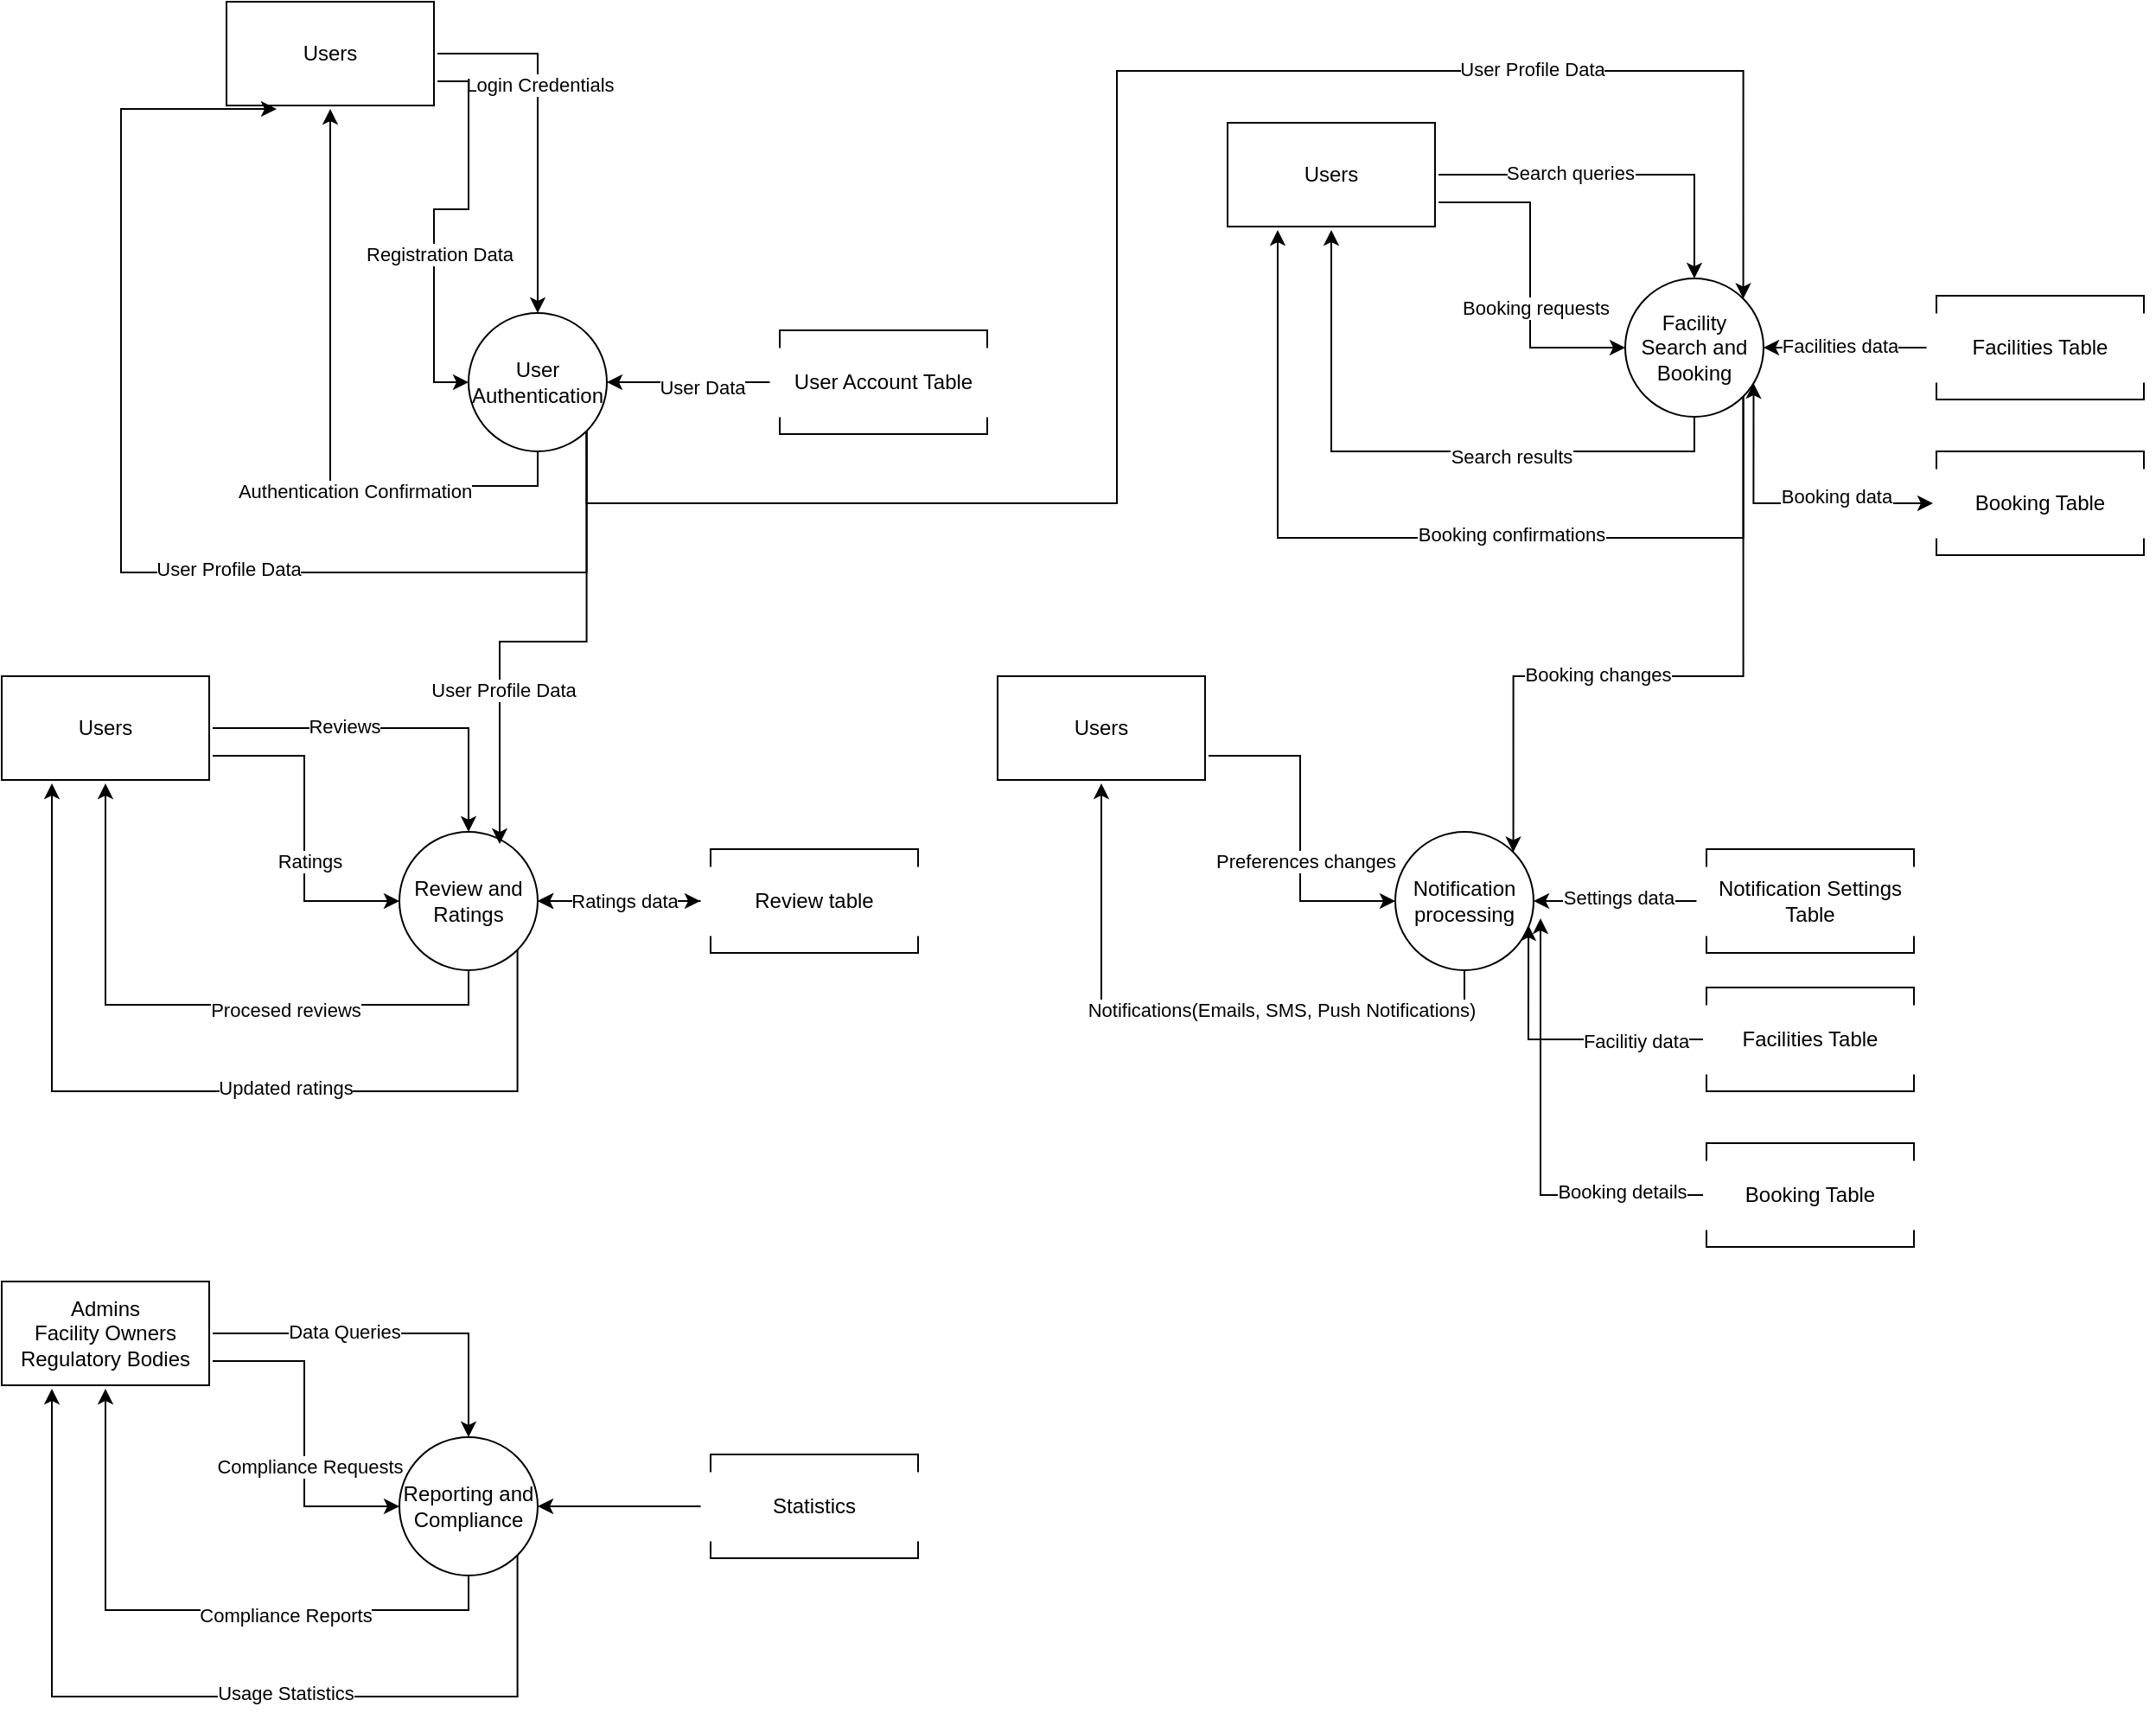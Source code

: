 <mxfile version="22.1.2" type="device">
  <diagram name="First-Level Decomposition" id="First-Level-Decomp">
    <mxGraphModel dx="831" dy="827" grid="1" gridSize="10" guides="1" tooltips="1" connect="1" arrows="1" fold="1" page="1" pageScale="1" pageWidth="850" pageHeight="1100" math="0" shadow="0">
      <root>
        <mxCell id="0" />
        <mxCell id="1" parent="0" />
        <mxCell id="nmgKvpfrz2pZRDxzoefQ-17" style="edgeStyle=orthogonalEdgeStyle;rounded=0;orthogonalLoop=1;jettySize=auto;html=1;exitX=1;exitY=0.5;exitDx=0;exitDy=0;" parent="1" source="nmgKvpfrz2pZRDxzoefQ-15" target="nmgKvpfrz2pZRDxzoefQ-16" edge="1">
          <mxGeometry relative="1" as="geometry" />
        </mxCell>
        <mxCell id="nmgKvpfrz2pZRDxzoefQ-20" value="Login Credentials" style="edgeLabel;html=1;align=center;verticalAlign=middle;resizable=0;points=[];" parent="nmgKvpfrz2pZRDxzoefQ-17" vertex="1" connectable="0">
          <mxGeometry x="-0.269" y="1" relative="1" as="geometry">
            <mxPoint as="offset" />
          </mxGeometry>
        </mxCell>
        <mxCell id="nmgKvpfrz2pZRDxzoefQ-18" style="edgeStyle=orthogonalEdgeStyle;rounded=0;orthogonalLoop=1;jettySize=auto;html=1;exitX=1;exitY=0.75;exitDx=0;exitDy=0;entryX=0;entryY=0.5;entryDx=0;entryDy=0;" parent="1" source="nmgKvpfrz2pZRDxzoefQ-15" target="nmgKvpfrz2pZRDxzoefQ-16" edge="1">
          <mxGeometry relative="1" as="geometry">
            <Array as="points">
              <mxPoint x="300" y="76" />
              <mxPoint x="300" y="150" />
              <mxPoint x="280" y="150" />
              <mxPoint x="280" y="250" />
            </Array>
          </mxGeometry>
        </mxCell>
        <mxCell id="nmgKvpfrz2pZRDxzoefQ-19" value="Registration Data" style="edgeLabel;html=1;align=center;verticalAlign=middle;resizable=0;points=[];" parent="nmgKvpfrz2pZRDxzoefQ-18" vertex="1" connectable="0">
          <mxGeometry x="0.188" y="3" relative="1" as="geometry">
            <mxPoint as="offset" />
          </mxGeometry>
        </mxCell>
        <mxCell id="nmgKvpfrz2pZRDxzoefQ-15" value="Users" style="rounded=0;whiteSpace=wrap;html=1;perimeterSpacing=2;" parent="1" vertex="1">
          <mxGeometry x="160" y="30" width="120" height="60" as="geometry" />
        </mxCell>
        <mxCell id="nmgKvpfrz2pZRDxzoefQ-21" style="edgeStyle=orthogonalEdgeStyle;rounded=0;orthogonalLoop=1;jettySize=auto;html=1;exitX=0.5;exitY=1;exitDx=0;exitDy=0;" parent="1" source="nmgKvpfrz2pZRDxzoefQ-16" target="nmgKvpfrz2pZRDxzoefQ-15" edge="1">
          <mxGeometry relative="1" as="geometry" />
        </mxCell>
        <mxCell id="nmgKvpfrz2pZRDxzoefQ-22" value="Authentication Confirmation" style="edgeLabel;html=1;align=center;verticalAlign=middle;resizable=0;points=[];" parent="nmgKvpfrz2pZRDxzoefQ-21" vertex="1" connectable="0">
          <mxGeometry x="-0.296" y="3" relative="1" as="geometry">
            <mxPoint as="offset" />
          </mxGeometry>
        </mxCell>
        <mxCell id="nmgKvpfrz2pZRDxzoefQ-23" style="edgeStyle=orthogonalEdgeStyle;rounded=0;orthogonalLoop=1;jettySize=auto;html=1;exitX=1;exitY=1;exitDx=0;exitDy=0;entryX=0.25;entryY=1;entryDx=0;entryDy=0;" parent="1" source="nmgKvpfrz2pZRDxzoefQ-16" target="nmgKvpfrz2pZRDxzoefQ-15" edge="1">
          <mxGeometry relative="1" as="geometry">
            <Array as="points">
              <mxPoint x="368" y="360" />
              <mxPoint x="99" y="360" />
            </Array>
          </mxGeometry>
        </mxCell>
        <mxCell id="nmgKvpfrz2pZRDxzoefQ-24" value="User Profile Data" style="edgeLabel;html=1;align=center;verticalAlign=middle;resizable=0;points=[];" parent="nmgKvpfrz2pZRDxzoefQ-23" vertex="1" connectable="0">
          <mxGeometry x="-0.183" y="-2" relative="1" as="geometry">
            <mxPoint as="offset" />
          </mxGeometry>
        </mxCell>
        <mxCell id="nmgKvpfrz2pZRDxzoefQ-126" style="edgeStyle=orthogonalEdgeStyle;rounded=0;orthogonalLoop=1;jettySize=auto;html=1;exitX=1;exitY=1;exitDx=0;exitDy=0;entryX=1;entryY=0;entryDx=0;entryDy=0;" parent="1" source="nmgKvpfrz2pZRDxzoefQ-16" target="nmgKvpfrz2pZRDxzoefQ-59" edge="1">
          <mxGeometry relative="1" as="geometry">
            <Array as="points">
              <mxPoint x="368" y="320" />
              <mxPoint x="675" y="320" />
              <mxPoint x="675" y="70" />
              <mxPoint x="1037" y="70" />
            </Array>
          </mxGeometry>
        </mxCell>
        <mxCell id="nmgKvpfrz2pZRDxzoefQ-127" value="User Profile Data" style="edgeLabel;html=1;align=center;verticalAlign=middle;resizable=0;points=[];" parent="nmgKvpfrz2pZRDxzoefQ-126" vertex="1" connectable="0">
          <mxGeometry x="0.535" y="1" relative="1" as="geometry">
            <mxPoint as="offset" />
          </mxGeometry>
        </mxCell>
        <mxCell id="nmgKvpfrz2pZRDxzoefQ-16" value="User Authentication" style="ellipse;whiteSpace=wrap;html=1;aspect=fixed;" parent="1" vertex="1">
          <mxGeometry x="300" y="210" width="80" height="80" as="geometry" />
        </mxCell>
        <mxCell id="nmgKvpfrz2pZRDxzoefQ-29" value="" style="edgeStyle=orthogonalEdgeStyle;rounded=0;orthogonalLoop=1;jettySize=auto;html=1;startArrow=none;startFill=0;" parent="1" source="nmgKvpfrz2pZRDxzoefQ-25" target="nmgKvpfrz2pZRDxzoefQ-16" edge="1">
          <mxGeometry relative="1" as="geometry" />
        </mxCell>
        <mxCell id="W9uEUUqTnxo3rZtQdlVs-6" value="User Data" style="edgeLabel;html=1;align=center;verticalAlign=middle;resizable=0;points=[];" vertex="1" connectable="0" parent="nmgKvpfrz2pZRDxzoefQ-29">
          <mxGeometry x="-0.122" y="3" relative="1" as="geometry">
            <mxPoint as="offset" />
          </mxGeometry>
        </mxCell>
        <mxCell id="nmgKvpfrz2pZRDxzoefQ-30" value="" style="group" parent="1" vertex="1" connectable="0">
          <mxGeometry x="474" y="220" width="132" height="60" as="geometry" />
        </mxCell>
        <mxCell id="nmgKvpfrz2pZRDxzoefQ-25" value="User Account Table" style="rounded=0;whiteSpace=wrap;html=1;perimeterSpacing=2;comic=0;" parent="nmgKvpfrz2pZRDxzoefQ-30" vertex="1">
          <mxGeometry x="6" width="120" height="60" as="geometry" />
        </mxCell>
        <mxCell id="nmgKvpfrz2pZRDxzoefQ-26" value="" style="rounded=0;whiteSpace=wrap;html=1;strokeWidth=0;strokeColor=none;" parent="nmgKvpfrz2pZRDxzoefQ-30" vertex="1">
          <mxGeometry y="10" width="10" height="40" as="geometry" />
        </mxCell>
        <mxCell id="nmgKvpfrz2pZRDxzoefQ-28" value="" style="rounded=0;whiteSpace=wrap;html=1;strokeWidth=0;strokeColor=none;" parent="nmgKvpfrz2pZRDxzoefQ-30" vertex="1">
          <mxGeometry x="122" y="10" width="10" height="40" as="geometry" />
        </mxCell>
        <mxCell id="nmgKvpfrz2pZRDxzoefQ-37" style="edgeStyle=orthogonalEdgeStyle;rounded=0;orthogonalLoop=1;jettySize=auto;html=1;exitX=1;exitY=0.75;exitDx=0;exitDy=0;entryX=0;entryY=0.5;entryDx=0;entryDy=0;" parent="1" source="nmgKvpfrz2pZRDxzoefQ-39" target="nmgKvpfrz2pZRDxzoefQ-44" edge="1">
          <mxGeometry relative="1" as="geometry" />
        </mxCell>
        <mxCell id="nmgKvpfrz2pZRDxzoefQ-38" value="Preferences changes" style="edgeLabel;html=1;align=center;verticalAlign=middle;resizable=0;points=[];" parent="nmgKvpfrz2pZRDxzoefQ-37" vertex="1" connectable="0">
          <mxGeometry x="0.188" y="3" relative="1" as="geometry">
            <mxPoint as="offset" />
          </mxGeometry>
        </mxCell>
        <mxCell id="nmgKvpfrz2pZRDxzoefQ-39" value="Users" style="rounded=0;whiteSpace=wrap;html=1;perimeterSpacing=2;" parent="1" vertex="1">
          <mxGeometry x="606" y="420" width="120" height="60" as="geometry" />
        </mxCell>
        <mxCell id="nmgKvpfrz2pZRDxzoefQ-40" style="edgeStyle=orthogonalEdgeStyle;rounded=0;orthogonalLoop=1;jettySize=auto;html=1;exitX=0.5;exitY=1;exitDx=0;exitDy=0;" parent="1" source="nmgKvpfrz2pZRDxzoefQ-44" target="nmgKvpfrz2pZRDxzoefQ-39" edge="1">
          <mxGeometry relative="1" as="geometry" />
        </mxCell>
        <mxCell id="nmgKvpfrz2pZRDxzoefQ-41" value="Notifications(Emails, SMS, Push Notifications)" style="edgeLabel;html=1;align=center;verticalAlign=middle;resizable=0;points=[];" parent="nmgKvpfrz2pZRDxzoefQ-40" vertex="1" connectable="0">
          <mxGeometry x="-0.296" y="3" relative="1" as="geometry">
            <mxPoint as="offset" />
          </mxGeometry>
        </mxCell>
        <mxCell id="W9uEUUqTnxo3rZtQdlVs-28" style="edgeStyle=orthogonalEdgeStyle;rounded=0;orthogonalLoop=1;jettySize=auto;html=1;exitX=1;exitY=0;exitDx=0;exitDy=0;entryX=1;entryY=1;entryDx=0;entryDy=0;startArrow=classic;startFill=1;endArrow=none;endFill=0;" edge="1" parent="1" source="nmgKvpfrz2pZRDxzoefQ-44" target="nmgKvpfrz2pZRDxzoefQ-59">
          <mxGeometry relative="1" as="geometry">
            <Array as="points">
              <mxPoint x="904" y="420" />
              <mxPoint x="1037" y="420" />
            </Array>
          </mxGeometry>
        </mxCell>
        <mxCell id="W9uEUUqTnxo3rZtQdlVs-29" value="Booking changes" style="edgeLabel;html=1;align=center;verticalAlign=middle;resizable=0;points=[];" vertex="1" connectable="0" parent="W9uEUUqTnxo3rZtQdlVs-28">
          <mxGeometry x="-0.241" y="1" relative="1" as="geometry">
            <mxPoint as="offset" />
          </mxGeometry>
        </mxCell>
        <mxCell id="nmgKvpfrz2pZRDxzoefQ-44" value="Notification processing" style="ellipse;whiteSpace=wrap;html=1;aspect=fixed;" parent="1" vertex="1">
          <mxGeometry x="836" y="510" width="80" height="80" as="geometry" />
        </mxCell>
        <mxCell id="nmgKvpfrz2pZRDxzoefQ-45" value="" style="edgeStyle=orthogonalEdgeStyle;rounded=0;orthogonalLoop=1;jettySize=auto;html=1;" parent="1" source="nmgKvpfrz2pZRDxzoefQ-47" target="nmgKvpfrz2pZRDxzoefQ-44" edge="1">
          <mxGeometry relative="1" as="geometry" />
        </mxCell>
        <mxCell id="W9uEUUqTnxo3rZtQdlVs-24" value="Settings data" style="edgeLabel;html=1;align=center;verticalAlign=middle;resizable=0;points=[];" vertex="1" connectable="0" parent="nmgKvpfrz2pZRDxzoefQ-45">
          <mxGeometry y="-2" relative="1" as="geometry">
            <mxPoint as="offset" />
          </mxGeometry>
        </mxCell>
        <mxCell id="nmgKvpfrz2pZRDxzoefQ-46" value="" style="group" parent="1" vertex="1" connectable="0">
          <mxGeometry x="1010" y="520" width="132" height="60" as="geometry" />
        </mxCell>
        <mxCell id="nmgKvpfrz2pZRDxzoefQ-47" value="Notification Settings Table" style="rounded=0;whiteSpace=wrap;html=1;perimeterSpacing=2;comic=0;" parent="nmgKvpfrz2pZRDxzoefQ-46" vertex="1">
          <mxGeometry x="6" width="120" height="60" as="geometry" />
        </mxCell>
        <mxCell id="nmgKvpfrz2pZRDxzoefQ-48" value="" style="rounded=0;whiteSpace=wrap;html=1;strokeWidth=0;strokeColor=none;" parent="nmgKvpfrz2pZRDxzoefQ-46" vertex="1">
          <mxGeometry y="10" width="10" height="40" as="geometry" />
        </mxCell>
        <mxCell id="nmgKvpfrz2pZRDxzoefQ-49" value="" style="rounded=0;whiteSpace=wrap;html=1;strokeWidth=0;strokeColor=none;" parent="nmgKvpfrz2pZRDxzoefQ-46" vertex="1">
          <mxGeometry x="122" y="10" width="10" height="40" as="geometry" />
        </mxCell>
        <mxCell id="nmgKvpfrz2pZRDxzoefQ-50" style="edgeStyle=orthogonalEdgeStyle;rounded=0;orthogonalLoop=1;jettySize=auto;html=1;exitX=1;exitY=0.5;exitDx=0;exitDy=0;" parent="1" source="nmgKvpfrz2pZRDxzoefQ-54" target="nmgKvpfrz2pZRDxzoefQ-59" edge="1">
          <mxGeometry relative="1" as="geometry" />
        </mxCell>
        <mxCell id="nmgKvpfrz2pZRDxzoefQ-51" value="Search queries" style="edgeLabel;html=1;align=center;verticalAlign=middle;resizable=0;points=[];" parent="nmgKvpfrz2pZRDxzoefQ-50" vertex="1" connectable="0">
          <mxGeometry x="-0.269" y="1" relative="1" as="geometry">
            <mxPoint as="offset" />
          </mxGeometry>
        </mxCell>
        <mxCell id="nmgKvpfrz2pZRDxzoefQ-52" style="edgeStyle=orthogonalEdgeStyle;rounded=0;orthogonalLoop=1;jettySize=auto;html=1;exitX=1;exitY=0.75;exitDx=0;exitDy=0;entryX=0;entryY=0.5;entryDx=0;entryDy=0;" parent="1" source="nmgKvpfrz2pZRDxzoefQ-54" target="nmgKvpfrz2pZRDxzoefQ-59" edge="1">
          <mxGeometry relative="1" as="geometry" />
        </mxCell>
        <mxCell id="nmgKvpfrz2pZRDxzoefQ-53" value="Booking requests" style="edgeLabel;html=1;align=center;verticalAlign=middle;resizable=0;points=[];" parent="nmgKvpfrz2pZRDxzoefQ-52" vertex="1" connectable="0">
          <mxGeometry x="0.188" y="3" relative="1" as="geometry">
            <mxPoint as="offset" />
          </mxGeometry>
        </mxCell>
        <mxCell id="nmgKvpfrz2pZRDxzoefQ-54" value="Users" style="rounded=0;whiteSpace=wrap;html=1;perimeterSpacing=2;" parent="1" vertex="1">
          <mxGeometry x="739" y="100" width="120" height="60" as="geometry" />
        </mxCell>
        <mxCell id="nmgKvpfrz2pZRDxzoefQ-55" style="edgeStyle=orthogonalEdgeStyle;rounded=0;orthogonalLoop=1;jettySize=auto;html=1;exitX=0.5;exitY=1;exitDx=0;exitDy=0;" parent="1" source="nmgKvpfrz2pZRDxzoefQ-59" target="nmgKvpfrz2pZRDxzoefQ-54" edge="1">
          <mxGeometry relative="1" as="geometry" />
        </mxCell>
        <mxCell id="nmgKvpfrz2pZRDxzoefQ-56" value="Search results" style="edgeLabel;html=1;align=center;verticalAlign=middle;resizable=0;points=[];" parent="nmgKvpfrz2pZRDxzoefQ-55" vertex="1" connectable="0">
          <mxGeometry x="-0.296" y="3" relative="1" as="geometry">
            <mxPoint as="offset" />
          </mxGeometry>
        </mxCell>
        <mxCell id="nmgKvpfrz2pZRDxzoefQ-57" style="edgeStyle=orthogonalEdgeStyle;rounded=0;orthogonalLoop=1;jettySize=auto;html=1;exitX=1;exitY=1;exitDx=0;exitDy=0;entryX=0.25;entryY=1;entryDx=0;entryDy=0;" parent="1" source="nmgKvpfrz2pZRDxzoefQ-59" target="nmgKvpfrz2pZRDxzoefQ-54" edge="1">
          <mxGeometry relative="1" as="geometry">
            <Array as="points">
              <mxPoint x="1037" y="340" />
              <mxPoint x="768" y="340" />
            </Array>
          </mxGeometry>
        </mxCell>
        <mxCell id="nmgKvpfrz2pZRDxzoefQ-58" value="Booking confirmations" style="edgeLabel;html=1;align=center;verticalAlign=middle;resizable=0;points=[];" parent="nmgKvpfrz2pZRDxzoefQ-57" vertex="1" connectable="0">
          <mxGeometry x="-0.183" y="-2" relative="1" as="geometry">
            <mxPoint as="offset" />
          </mxGeometry>
        </mxCell>
        <mxCell id="nmgKvpfrz2pZRDxzoefQ-59" value="Facility Search and Booking" style="ellipse;whiteSpace=wrap;html=1;aspect=fixed;" parent="1" vertex="1">
          <mxGeometry x="969" y="190" width="80" height="80" as="geometry" />
        </mxCell>
        <mxCell id="nmgKvpfrz2pZRDxzoefQ-60" value="" style="edgeStyle=orthogonalEdgeStyle;rounded=0;orthogonalLoop=1;jettySize=auto;html=1;" parent="1" source="nmgKvpfrz2pZRDxzoefQ-62" target="nmgKvpfrz2pZRDxzoefQ-59" edge="1">
          <mxGeometry relative="1" as="geometry" />
        </mxCell>
        <mxCell id="W9uEUUqTnxo3rZtQdlVs-8" value="Facilities data" style="edgeLabel;html=1;align=center;verticalAlign=middle;resizable=0;points=[];" vertex="1" connectable="0" parent="nmgKvpfrz2pZRDxzoefQ-60">
          <mxGeometry x="0.102" y="-1" relative="1" as="geometry">
            <mxPoint as="offset" />
          </mxGeometry>
        </mxCell>
        <mxCell id="nmgKvpfrz2pZRDxzoefQ-61" value="" style="group" parent="1" vertex="1" connectable="0">
          <mxGeometry x="1143" y="200" width="132" height="60" as="geometry" />
        </mxCell>
        <mxCell id="nmgKvpfrz2pZRDxzoefQ-62" value="Facilities Table" style="rounded=0;whiteSpace=wrap;html=1;perimeterSpacing=2;comic=0;" parent="nmgKvpfrz2pZRDxzoefQ-61" vertex="1">
          <mxGeometry x="6" width="120" height="60" as="geometry" />
        </mxCell>
        <mxCell id="nmgKvpfrz2pZRDxzoefQ-63" value="" style="rounded=0;whiteSpace=wrap;html=1;strokeWidth=0;strokeColor=none;" parent="nmgKvpfrz2pZRDxzoefQ-61" vertex="1">
          <mxGeometry y="10" width="10" height="40" as="geometry" />
        </mxCell>
        <mxCell id="nmgKvpfrz2pZRDxzoefQ-64" value="" style="rounded=0;whiteSpace=wrap;html=1;strokeWidth=0;strokeColor=none;" parent="nmgKvpfrz2pZRDxzoefQ-61" vertex="1">
          <mxGeometry x="122" y="10" width="10" height="40" as="geometry" />
        </mxCell>
        <mxCell id="nmgKvpfrz2pZRDxzoefQ-95" style="edgeStyle=orthogonalEdgeStyle;rounded=0;orthogonalLoop=1;jettySize=auto;html=1;exitX=1;exitY=0.5;exitDx=0;exitDy=0;" parent="1" source="nmgKvpfrz2pZRDxzoefQ-99" target="nmgKvpfrz2pZRDxzoefQ-104" edge="1">
          <mxGeometry relative="1" as="geometry" />
        </mxCell>
        <mxCell id="nmgKvpfrz2pZRDxzoefQ-96" value="Reviews" style="edgeLabel;html=1;align=center;verticalAlign=middle;resizable=0;points=[];" parent="nmgKvpfrz2pZRDxzoefQ-95" vertex="1" connectable="0">
          <mxGeometry x="-0.269" y="1" relative="1" as="geometry">
            <mxPoint as="offset" />
          </mxGeometry>
        </mxCell>
        <mxCell id="nmgKvpfrz2pZRDxzoefQ-97" style="edgeStyle=orthogonalEdgeStyle;rounded=0;orthogonalLoop=1;jettySize=auto;html=1;exitX=1;exitY=0.75;exitDx=0;exitDy=0;entryX=0;entryY=0.5;entryDx=0;entryDy=0;" parent="1" source="nmgKvpfrz2pZRDxzoefQ-99" target="nmgKvpfrz2pZRDxzoefQ-104" edge="1">
          <mxGeometry relative="1" as="geometry" />
        </mxCell>
        <mxCell id="nmgKvpfrz2pZRDxzoefQ-98" value="Ratings" style="edgeLabel;html=1;align=center;verticalAlign=middle;resizable=0;points=[];" parent="nmgKvpfrz2pZRDxzoefQ-97" vertex="1" connectable="0">
          <mxGeometry x="0.188" y="3" relative="1" as="geometry">
            <mxPoint as="offset" />
          </mxGeometry>
        </mxCell>
        <mxCell id="nmgKvpfrz2pZRDxzoefQ-99" value="Users" style="rounded=0;whiteSpace=wrap;html=1;perimeterSpacing=2;" parent="1" vertex="1">
          <mxGeometry x="30" y="420" width="120" height="60" as="geometry" />
        </mxCell>
        <mxCell id="nmgKvpfrz2pZRDxzoefQ-100" style="edgeStyle=orthogonalEdgeStyle;rounded=0;orthogonalLoop=1;jettySize=auto;html=1;exitX=0.5;exitY=1;exitDx=0;exitDy=0;" parent="1" source="nmgKvpfrz2pZRDxzoefQ-104" target="nmgKvpfrz2pZRDxzoefQ-99" edge="1">
          <mxGeometry relative="1" as="geometry" />
        </mxCell>
        <mxCell id="nmgKvpfrz2pZRDxzoefQ-101" value="Procesed reviews" style="edgeLabel;html=1;align=center;verticalAlign=middle;resizable=0;points=[];" parent="nmgKvpfrz2pZRDxzoefQ-100" vertex="1" connectable="0">
          <mxGeometry x="-0.296" y="3" relative="1" as="geometry">
            <mxPoint as="offset" />
          </mxGeometry>
        </mxCell>
        <mxCell id="nmgKvpfrz2pZRDxzoefQ-102" style="edgeStyle=orthogonalEdgeStyle;rounded=0;orthogonalLoop=1;jettySize=auto;html=1;exitX=1;exitY=1;exitDx=0;exitDy=0;entryX=0.25;entryY=1;entryDx=0;entryDy=0;" parent="1" source="nmgKvpfrz2pZRDxzoefQ-104" target="nmgKvpfrz2pZRDxzoefQ-99" edge="1">
          <mxGeometry relative="1" as="geometry">
            <Array as="points">
              <mxPoint x="328" y="660" />
              <mxPoint x="59" y="660" />
            </Array>
          </mxGeometry>
        </mxCell>
        <mxCell id="nmgKvpfrz2pZRDxzoefQ-103" value="Updated ratings" style="edgeLabel;html=1;align=center;verticalAlign=middle;resizable=0;points=[];" parent="nmgKvpfrz2pZRDxzoefQ-102" vertex="1" connectable="0">
          <mxGeometry x="-0.183" y="-2" relative="1" as="geometry">
            <mxPoint as="offset" />
          </mxGeometry>
        </mxCell>
        <mxCell id="nmgKvpfrz2pZRDxzoefQ-104" value="Review and Ratings" style="ellipse;whiteSpace=wrap;html=1;aspect=fixed;" parent="1" vertex="1">
          <mxGeometry x="260" y="510" width="80" height="80" as="geometry" />
        </mxCell>
        <mxCell id="nmgKvpfrz2pZRDxzoefQ-105" value="" style="edgeStyle=orthogonalEdgeStyle;rounded=0;orthogonalLoop=1;jettySize=auto;html=1;" parent="1" source="nmgKvpfrz2pZRDxzoefQ-107" target="nmgKvpfrz2pZRDxzoefQ-104" edge="1">
          <mxGeometry relative="1" as="geometry" />
        </mxCell>
        <mxCell id="nmgKvpfrz2pZRDxzoefQ-106" value="" style="group" parent="1" vertex="1" connectable="0">
          <mxGeometry x="434" y="520" width="132" height="60" as="geometry" />
        </mxCell>
        <mxCell id="nmgKvpfrz2pZRDxzoefQ-107" value="Review table" style="rounded=0;whiteSpace=wrap;html=1;perimeterSpacing=2;comic=0;" parent="nmgKvpfrz2pZRDxzoefQ-106" vertex="1">
          <mxGeometry x="6" width="120" height="60" as="geometry" />
        </mxCell>
        <mxCell id="nmgKvpfrz2pZRDxzoefQ-108" value="" style="rounded=0;whiteSpace=wrap;html=1;strokeWidth=0;strokeColor=none;" parent="nmgKvpfrz2pZRDxzoefQ-106" vertex="1">
          <mxGeometry y="10" width="10" height="40" as="geometry" />
        </mxCell>
        <mxCell id="nmgKvpfrz2pZRDxzoefQ-109" value="" style="rounded=0;whiteSpace=wrap;html=1;strokeWidth=0;strokeColor=none;" parent="nmgKvpfrz2pZRDxzoefQ-106" vertex="1">
          <mxGeometry x="122" y="10" width="10" height="40" as="geometry" />
        </mxCell>
        <mxCell id="nmgKvpfrz2pZRDxzoefQ-110" style="edgeStyle=orthogonalEdgeStyle;rounded=0;orthogonalLoop=1;jettySize=auto;html=1;exitX=1;exitY=0.5;exitDx=0;exitDy=0;" parent="1" source="nmgKvpfrz2pZRDxzoefQ-114" target="nmgKvpfrz2pZRDxzoefQ-119" edge="1">
          <mxGeometry relative="1" as="geometry" />
        </mxCell>
        <mxCell id="nmgKvpfrz2pZRDxzoefQ-111" value="Data Queries" style="edgeLabel;html=1;align=center;verticalAlign=middle;resizable=0;points=[];" parent="nmgKvpfrz2pZRDxzoefQ-110" vertex="1" connectable="0">
          <mxGeometry x="-0.269" y="1" relative="1" as="geometry">
            <mxPoint as="offset" />
          </mxGeometry>
        </mxCell>
        <mxCell id="nmgKvpfrz2pZRDxzoefQ-112" style="edgeStyle=orthogonalEdgeStyle;rounded=0;orthogonalLoop=1;jettySize=auto;html=1;exitX=1;exitY=0.75;exitDx=0;exitDy=0;entryX=0;entryY=0.5;entryDx=0;entryDy=0;" parent="1" source="nmgKvpfrz2pZRDxzoefQ-114" target="nmgKvpfrz2pZRDxzoefQ-119" edge="1">
          <mxGeometry relative="1" as="geometry" />
        </mxCell>
        <mxCell id="nmgKvpfrz2pZRDxzoefQ-113" value="Compliance Requests" style="edgeLabel;html=1;align=center;verticalAlign=middle;resizable=0;points=[];" parent="nmgKvpfrz2pZRDxzoefQ-112" vertex="1" connectable="0">
          <mxGeometry x="0.188" y="3" relative="1" as="geometry">
            <mxPoint as="offset" />
          </mxGeometry>
        </mxCell>
        <mxCell id="nmgKvpfrz2pZRDxzoefQ-114" value="Admins&lt;br&gt;Facility Owners&lt;br&gt;Regulatory Bodies" style="rounded=0;whiteSpace=wrap;html=1;perimeterSpacing=2;" parent="1" vertex="1">
          <mxGeometry x="30" y="770" width="120" height="60" as="geometry" />
        </mxCell>
        <mxCell id="nmgKvpfrz2pZRDxzoefQ-115" style="edgeStyle=orthogonalEdgeStyle;rounded=0;orthogonalLoop=1;jettySize=auto;html=1;exitX=0.5;exitY=1;exitDx=0;exitDy=0;" parent="1" source="nmgKvpfrz2pZRDxzoefQ-119" target="nmgKvpfrz2pZRDxzoefQ-114" edge="1">
          <mxGeometry relative="1" as="geometry" />
        </mxCell>
        <mxCell id="nmgKvpfrz2pZRDxzoefQ-116" value="Compliance Reports" style="edgeLabel;html=1;align=center;verticalAlign=middle;resizable=0;points=[];" parent="nmgKvpfrz2pZRDxzoefQ-115" vertex="1" connectable="0">
          <mxGeometry x="-0.296" y="3" relative="1" as="geometry">
            <mxPoint as="offset" />
          </mxGeometry>
        </mxCell>
        <mxCell id="nmgKvpfrz2pZRDxzoefQ-117" style="edgeStyle=orthogonalEdgeStyle;rounded=0;orthogonalLoop=1;jettySize=auto;html=1;exitX=1;exitY=1;exitDx=0;exitDy=0;entryX=0.25;entryY=1;entryDx=0;entryDy=0;" parent="1" source="nmgKvpfrz2pZRDxzoefQ-119" target="nmgKvpfrz2pZRDxzoefQ-114" edge="1">
          <mxGeometry relative="1" as="geometry">
            <Array as="points">
              <mxPoint x="328" y="1010" />
              <mxPoint x="59" y="1010" />
            </Array>
          </mxGeometry>
        </mxCell>
        <mxCell id="nmgKvpfrz2pZRDxzoefQ-118" value="Usage Statistics" style="edgeLabel;html=1;align=center;verticalAlign=middle;resizable=0;points=[];" parent="nmgKvpfrz2pZRDxzoefQ-117" vertex="1" connectable="0">
          <mxGeometry x="-0.183" y="-2" relative="1" as="geometry">
            <mxPoint as="offset" />
          </mxGeometry>
        </mxCell>
        <mxCell id="nmgKvpfrz2pZRDxzoefQ-119" value="Reporting and Compliance" style="ellipse;whiteSpace=wrap;html=1;aspect=fixed;" parent="1" vertex="1">
          <mxGeometry x="260" y="860" width="80" height="80" as="geometry" />
        </mxCell>
        <mxCell id="nmgKvpfrz2pZRDxzoefQ-120" value="" style="edgeStyle=orthogonalEdgeStyle;rounded=0;orthogonalLoop=1;jettySize=auto;html=1;" parent="1" source="nmgKvpfrz2pZRDxzoefQ-122" target="nmgKvpfrz2pZRDxzoefQ-119" edge="1">
          <mxGeometry relative="1" as="geometry" />
        </mxCell>
        <mxCell id="nmgKvpfrz2pZRDxzoefQ-121" value="" style="group" parent="1" vertex="1" connectable="0">
          <mxGeometry x="434" y="870" width="132" height="60" as="geometry" />
        </mxCell>
        <mxCell id="nmgKvpfrz2pZRDxzoefQ-122" value="Statistics" style="rounded=0;whiteSpace=wrap;html=1;perimeterSpacing=2;comic=0;" parent="nmgKvpfrz2pZRDxzoefQ-121" vertex="1">
          <mxGeometry x="6" width="120" height="60" as="geometry" />
        </mxCell>
        <mxCell id="nmgKvpfrz2pZRDxzoefQ-123" value="" style="rounded=0;whiteSpace=wrap;html=1;strokeWidth=0;strokeColor=none;" parent="nmgKvpfrz2pZRDxzoefQ-121" vertex="1">
          <mxGeometry y="10" width="10" height="40" as="geometry" />
        </mxCell>
        <mxCell id="nmgKvpfrz2pZRDxzoefQ-124" value="" style="rounded=0;whiteSpace=wrap;html=1;strokeWidth=0;strokeColor=none;" parent="nmgKvpfrz2pZRDxzoefQ-121" vertex="1">
          <mxGeometry x="122" y="10" width="10" height="40" as="geometry" />
        </mxCell>
        <mxCell id="nmgKvpfrz2pZRDxzoefQ-128" value="" style="group" parent="1" vertex="1" connectable="0">
          <mxGeometry x="1143" y="290" width="132" height="60" as="geometry" />
        </mxCell>
        <mxCell id="nmgKvpfrz2pZRDxzoefQ-129" value="Booking Table" style="rounded=0;whiteSpace=wrap;html=1;perimeterSpacing=2;comic=0;" parent="nmgKvpfrz2pZRDxzoefQ-128" vertex="1">
          <mxGeometry x="6" width="120" height="60" as="geometry" />
        </mxCell>
        <mxCell id="nmgKvpfrz2pZRDxzoefQ-130" value="" style="rounded=0;whiteSpace=wrap;html=1;strokeWidth=0;strokeColor=none;" parent="nmgKvpfrz2pZRDxzoefQ-128" vertex="1">
          <mxGeometry y="10" width="10" height="40" as="geometry" />
        </mxCell>
        <mxCell id="nmgKvpfrz2pZRDxzoefQ-131" value="" style="rounded=0;whiteSpace=wrap;html=1;strokeWidth=0;strokeColor=none;" parent="nmgKvpfrz2pZRDxzoefQ-128" vertex="1">
          <mxGeometry x="122" y="10" width="10" height="40" as="geometry" />
        </mxCell>
        <mxCell id="nmgKvpfrz2pZRDxzoefQ-132" style="edgeStyle=orthogonalEdgeStyle;rounded=0;orthogonalLoop=1;jettySize=auto;html=1;entryX=0.928;entryY=0.757;entryDx=0;entryDy=0;entryPerimeter=0;startArrow=classic;startFill=1;" parent="1" source="nmgKvpfrz2pZRDxzoefQ-129" target="nmgKvpfrz2pZRDxzoefQ-59" edge="1">
          <mxGeometry relative="1" as="geometry">
            <mxPoint x="1070" y="260" as="targetPoint" />
          </mxGeometry>
        </mxCell>
        <mxCell id="W9uEUUqTnxo3rZtQdlVs-7" value="Booking data" style="edgeLabel;html=1;align=center;verticalAlign=middle;resizable=0;points=[];" vertex="1" connectable="0" parent="nmgKvpfrz2pZRDxzoefQ-132">
          <mxGeometry x="-0.353" y="-4" relative="1" as="geometry">
            <mxPoint as="offset" />
          </mxGeometry>
        </mxCell>
        <mxCell id="nmgKvpfrz2pZRDxzoefQ-134" value="" style="edgeStyle=orthogonalEdgeStyle;rounded=0;orthogonalLoop=1;jettySize=auto;html=1;startArrow=classic;startFill=1;" parent="1" source="nmgKvpfrz2pZRDxzoefQ-108" target="nmgKvpfrz2pZRDxzoefQ-104" edge="1">
          <mxGeometry relative="1" as="geometry" />
        </mxCell>
        <mxCell id="W9uEUUqTnxo3rZtQdlVs-10" value="Ratings data" style="edgeLabel;html=1;align=center;verticalAlign=middle;resizable=0;points=[];" vertex="1" connectable="0" parent="nmgKvpfrz2pZRDxzoefQ-134">
          <mxGeometry x="0.149" y="2" relative="1" as="geometry">
            <mxPoint x="10" y="-2" as="offset" />
          </mxGeometry>
        </mxCell>
        <mxCell id="W9uEUUqTnxo3rZtQdlVs-3" style="edgeStyle=orthogonalEdgeStyle;rounded=0;orthogonalLoop=1;jettySize=auto;html=1;exitX=1;exitY=1;exitDx=0;exitDy=0;entryX=0.725;entryY=0.088;entryDx=0;entryDy=0;entryPerimeter=0;" edge="1" parent="1" source="nmgKvpfrz2pZRDxzoefQ-16" target="nmgKvpfrz2pZRDxzoefQ-104">
          <mxGeometry relative="1" as="geometry" />
        </mxCell>
        <mxCell id="W9uEUUqTnxo3rZtQdlVs-4" value="User Profile Data" style="edgeLabel;html=1;align=center;verticalAlign=middle;resizable=0;points=[];" vertex="1" connectable="0" parent="W9uEUUqTnxo3rZtQdlVs-3">
          <mxGeometry x="0.384" y="2" relative="1" as="geometry">
            <mxPoint as="offset" />
          </mxGeometry>
        </mxCell>
        <mxCell id="W9uEUUqTnxo3rZtQdlVs-14" value="" style="group" vertex="1" connectable="0" parent="1">
          <mxGeometry x="1010" y="600" width="132" height="60" as="geometry" />
        </mxCell>
        <mxCell id="W9uEUUqTnxo3rZtQdlVs-15" value="Facilities Table" style="rounded=0;whiteSpace=wrap;html=1;perimeterSpacing=2;comic=0;" vertex="1" parent="W9uEUUqTnxo3rZtQdlVs-14">
          <mxGeometry x="6" width="120" height="60" as="geometry" />
        </mxCell>
        <mxCell id="W9uEUUqTnxo3rZtQdlVs-16" value="" style="rounded=0;whiteSpace=wrap;html=1;strokeWidth=0;strokeColor=none;" vertex="1" parent="W9uEUUqTnxo3rZtQdlVs-14">
          <mxGeometry y="10" width="10" height="40" as="geometry" />
        </mxCell>
        <mxCell id="W9uEUUqTnxo3rZtQdlVs-17" value="" style="rounded=0;whiteSpace=wrap;html=1;strokeWidth=0;strokeColor=none;" vertex="1" parent="W9uEUUqTnxo3rZtQdlVs-14">
          <mxGeometry x="122" y="10" width="10" height="40" as="geometry" />
        </mxCell>
        <mxCell id="W9uEUUqTnxo3rZtQdlVs-18" value="" style="group" vertex="1" connectable="0" parent="1">
          <mxGeometry x="1010" y="690" width="132" height="60" as="geometry" />
        </mxCell>
        <mxCell id="W9uEUUqTnxo3rZtQdlVs-19" value="Booking Table" style="rounded=0;whiteSpace=wrap;html=1;perimeterSpacing=2;comic=0;" vertex="1" parent="W9uEUUqTnxo3rZtQdlVs-18">
          <mxGeometry x="6" width="120" height="60" as="geometry" />
        </mxCell>
        <mxCell id="W9uEUUqTnxo3rZtQdlVs-20" value="" style="rounded=0;whiteSpace=wrap;html=1;strokeWidth=0;strokeColor=none;" vertex="1" parent="W9uEUUqTnxo3rZtQdlVs-18">
          <mxGeometry y="10" width="10" height="40" as="geometry" />
        </mxCell>
        <mxCell id="W9uEUUqTnxo3rZtQdlVs-21" value="" style="rounded=0;whiteSpace=wrap;html=1;strokeWidth=0;strokeColor=none;" vertex="1" parent="W9uEUUqTnxo3rZtQdlVs-18">
          <mxGeometry x="122" y="10" width="10" height="40" as="geometry" />
        </mxCell>
        <mxCell id="W9uEUUqTnxo3rZtQdlVs-22" style="edgeStyle=orthogonalEdgeStyle;rounded=0;orthogonalLoop=1;jettySize=auto;html=1;entryX=0.963;entryY=0.675;entryDx=0;entryDy=0;entryPerimeter=0;" edge="1" parent="1" source="W9uEUUqTnxo3rZtQdlVs-15" target="nmgKvpfrz2pZRDxzoefQ-44">
          <mxGeometry relative="1" as="geometry" />
        </mxCell>
        <mxCell id="W9uEUUqTnxo3rZtQdlVs-25" value="Facilitiy data" style="edgeLabel;html=1;align=center;verticalAlign=middle;resizable=0;points=[];" vertex="1" connectable="0" parent="W9uEUUqTnxo3rZtQdlVs-22">
          <mxGeometry x="-0.533" y="1" relative="1" as="geometry">
            <mxPoint as="offset" />
          </mxGeometry>
        </mxCell>
        <mxCell id="W9uEUUqTnxo3rZtQdlVs-23" style="edgeStyle=orthogonalEdgeStyle;rounded=0;orthogonalLoop=1;jettySize=auto;html=1;entryX=1.05;entryY=0.625;entryDx=0;entryDy=0;entryPerimeter=0;" edge="1" parent="1" source="W9uEUUqTnxo3rZtQdlVs-19" target="nmgKvpfrz2pZRDxzoefQ-44">
          <mxGeometry relative="1" as="geometry" />
        </mxCell>
        <mxCell id="W9uEUUqTnxo3rZtQdlVs-26" value="Booking details" style="edgeLabel;html=1;align=center;verticalAlign=middle;resizable=0;points=[];" vertex="1" connectable="0" parent="W9uEUUqTnxo3rZtQdlVs-23">
          <mxGeometry x="-0.63" y="-2" relative="1" as="geometry">
            <mxPoint as="offset" />
          </mxGeometry>
        </mxCell>
      </root>
    </mxGraphModel>
  </diagram>
</mxfile>
